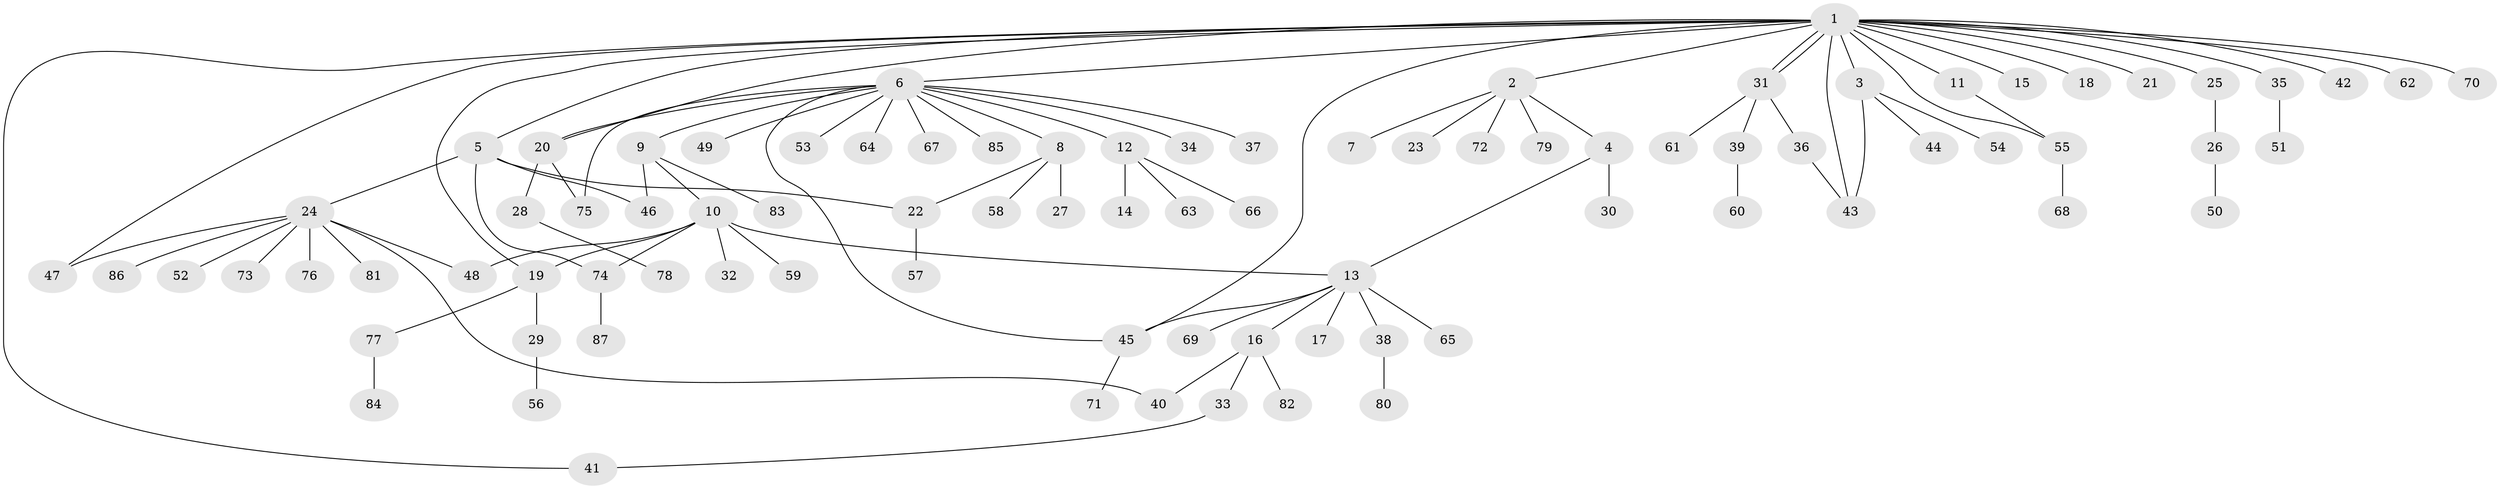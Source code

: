 // Generated by graph-tools (version 1.1) at 2025/01/03/09/25 03:01:37]
// undirected, 87 vertices, 103 edges
graph export_dot {
graph [start="1"]
  node [color=gray90,style=filled];
  1;
  2;
  3;
  4;
  5;
  6;
  7;
  8;
  9;
  10;
  11;
  12;
  13;
  14;
  15;
  16;
  17;
  18;
  19;
  20;
  21;
  22;
  23;
  24;
  25;
  26;
  27;
  28;
  29;
  30;
  31;
  32;
  33;
  34;
  35;
  36;
  37;
  38;
  39;
  40;
  41;
  42;
  43;
  44;
  45;
  46;
  47;
  48;
  49;
  50;
  51;
  52;
  53;
  54;
  55;
  56;
  57;
  58;
  59;
  60;
  61;
  62;
  63;
  64;
  65;
  66;
  67;
  68;
  69;
  70;
  71;
  72;
  73;
  74;
  75;
  76;
  77;
  78;
  79;
  80;
  81;
  82;
  83;
  84;
  85;
  86;
  87;
  1 -- 2;
  1 -- 3;
  1 -- 5;
  1 -- 6;
  1 -- 11;
  1 -- 15;
  1 -- 18;
  1 -- 19;
  1 -- 20;
  1 -- 21;
  1 -- 25;
  1 -- 31;
  1 -- 31;
  1 -- 35;
  1 -- 41;
  1 -- 42;
  1 -- 43;
  1 -- 45;
  1 -- 47;
  1 -- 55;
  1 -- 62;
  1 -- 70;
  2 -- 4;
  2 -- 7;
  2 -- 23;
  2 -- 72;
  2 -- 79;
  3 -- 43;
  3 -- 44;
  3 -- 54;
  4 -- 13;
  4 -- 30;
  5 -- 22;
  5 -- 24;
  5 -- 46;
  5 -- 74;
  6 -- 8;
  6 -- 9;
  6 -- 12;
  6 -- 20;
  6 -- 34;
  6 -- 37;
  6 -- 45;
  6 -- 49;
  6 -- 53;
  6 -- 64;
  6 -- 67;
  6 -- 75;
  6 -- 85;
  8 -- 22;
  8 -- 27;
  8 -- 58;
  9 -- 10;
  9 -- 46;
  9 -- 83;
  10 -- 13;
  10 -- 19;
  10 -- 32;
  10 -- 48;
  10 -- 59;
  10 -- 74;
  11 -- 55;
  12 -- 14;
  12 -- 63;
  12 -- 66;
  13 -- 16;
  13 -- 17;
  13 -- 38;
  13 -- 45;
  13 -- 65;
  13 -- 69;
  16 -- 33;
  16 -- 40;
  16 -- 82;
  19 -- 29;
  19 -- 77;
  20 -- 28;
  20 -- 75;
  22 -- 57;
  24 -- 40;
  24 -- 47;
  24 -- 48;
  24 -- 52;
  24 -- 73;
  24 -- 76;
  24 -- 81;
  24 -- 86;
  25 -- 26;
  26 -- 50;
  28 -- 78;
  29 -- 56;
  31 -- 36;
  31 -- 39;
  31 -- 61;
  33 -- 41;
  35 -- 51;
  36 -- 43;
  38 -- 80;
  39 -- 60;
  45 -- 71;
  55 -- 68;
  74 -- 87;
  77 -- 84;
}
